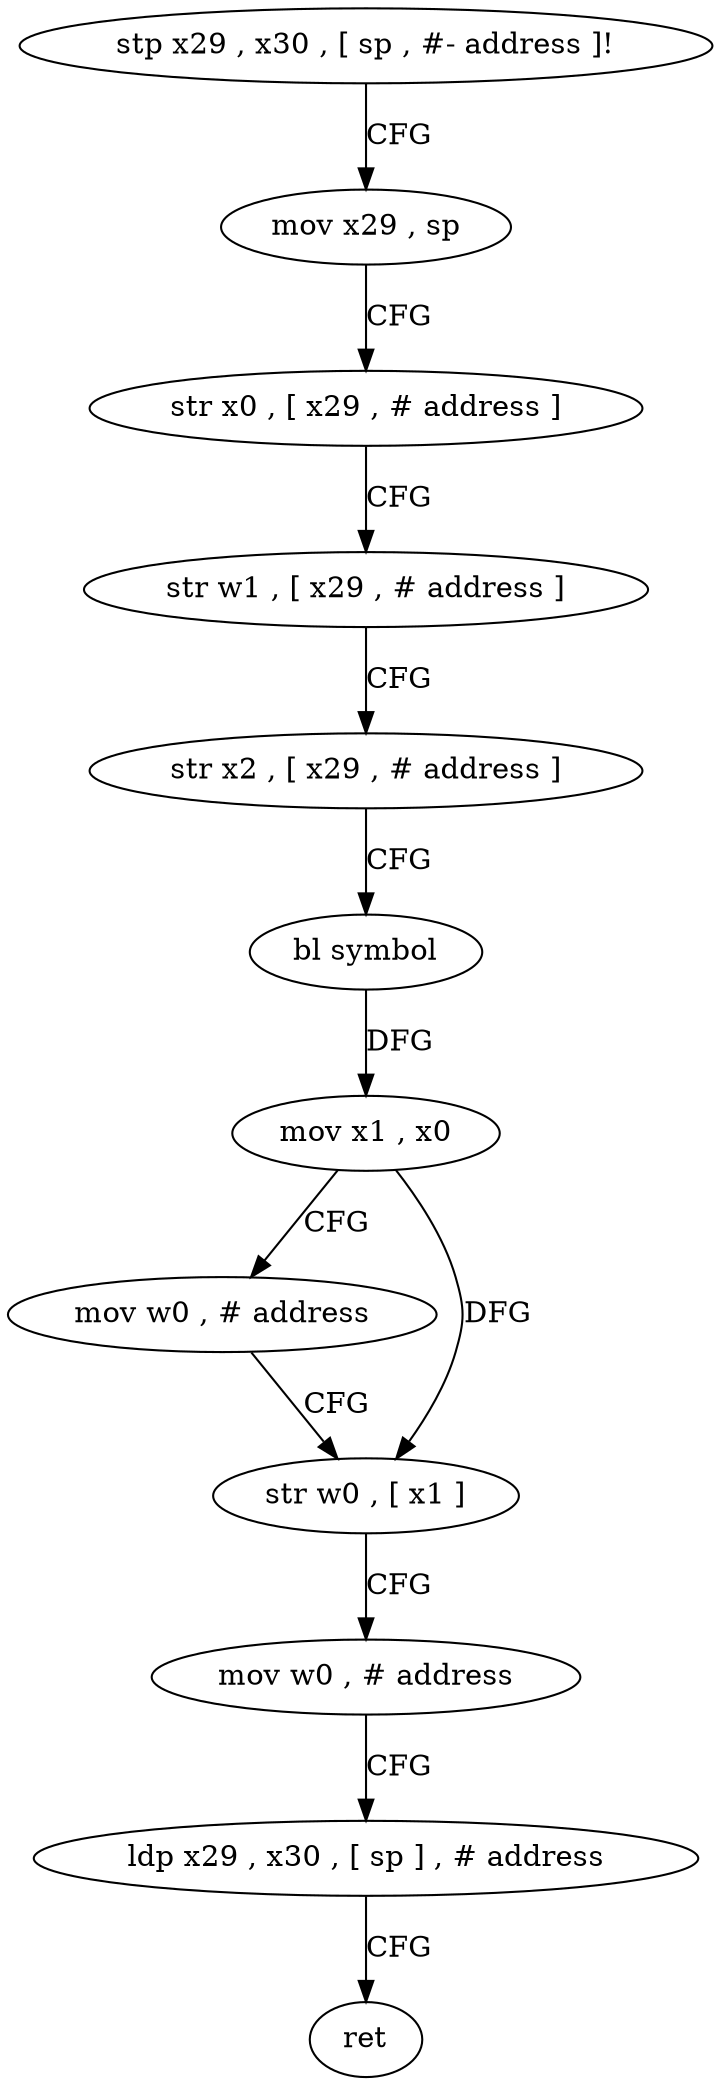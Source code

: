 digraph "func" {
"4482496" [label = "stp x29 , x30 , [ sp , #- address ]!" ]
"4482500" [label = "mov x29 , sp" ]
"4482504" [label = "str x0 , [ x29 , # address ]" ]
"4482508" [label = "str w1 , [ x29 , # address ]" ]
"4482512" [label = "str x2 , [ x29 , # address ]" ]
"4482516" [label = "bl symbol" ]
"4482520" [label = "mov x1 , x0" ]
"4482524" [label = "mov w0 , # address" ]
"4482528" [label = "str w0 , [ x1 ]" ]
"4482532" [label = "mov w0 , # address" ]
"4482536" [label = "ldp x29 , x30 , [ sp ] , # address" ]
"4482540" [label = "ret" ]
"4482496" -> "4482500" [ label = "CFG" ]
"4482500" -> "4482504" [ label = "CFG" ]
"4482504" -> "4482508" [ label = "CFG" ]
"4482508" -> "4482512" [ label = "CFG" ]
"4482512" -> "4482516" [ label = "CFG" ]
"4482516" -> "4482520" [ label = "DFG" ]
"4482520" -> "4482524" [ label = "CFG" ]
"4482520" -> "4482528" [ label = "DFG" ]
"4482524" -> "4482528" [ label = "CFG" ]
"4482528" -> "4482532" [ label = "CFG" ]
"4482532" -> "4482536" [ label = "CFG" ]
"4482536" -> "4482540" [ label = "CFG" ]
}
